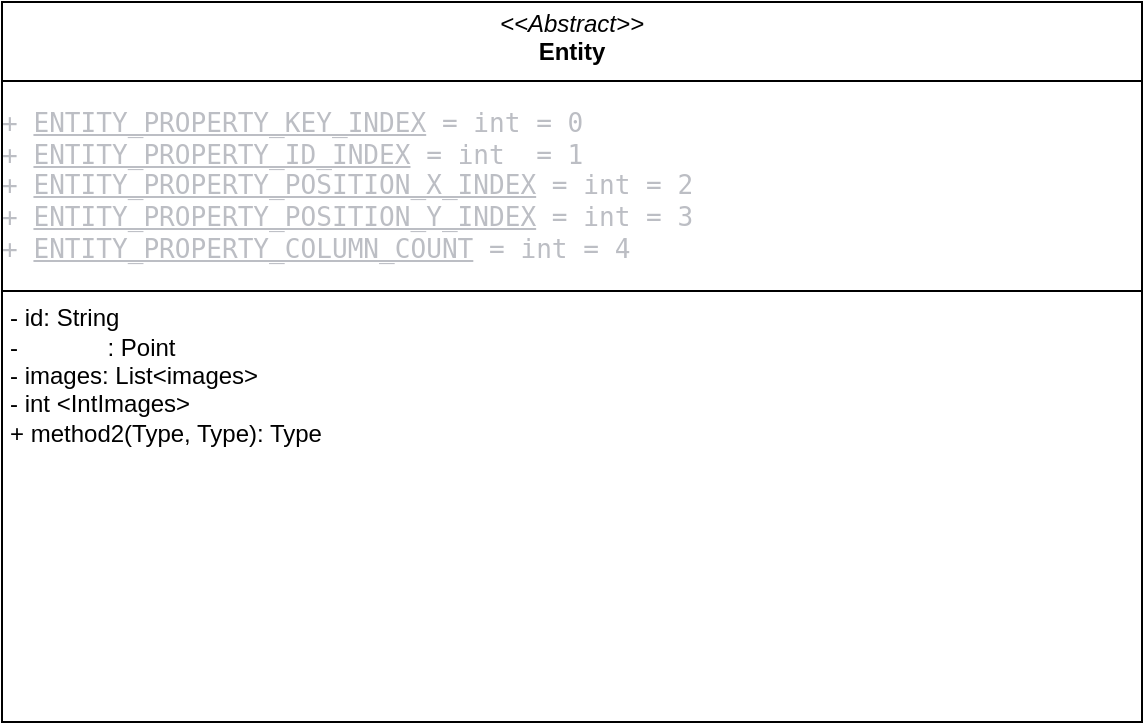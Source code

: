 <mxfile version="28.2.7">
  <diagram name="Page-1" id="qTB5eSI1FVin8D2gGtvA">
    <mxGraphModel dx="1016" dy="616" grid="1" gridSize="10" guides="1" tooltips="1" connect="1" arrows="1" fold="1" page="1" pageScale="1" pageWidth="850" pageHeight="1100" math="0" shadow="0">
      <root>
        <mxCell id="0" />
        <mxCell id="1" parent="0" />
        <mxCell id="ZIhCsaq1mVmUa6ejXg43-10" value="&lt;p style=&quot;margin:0px;margin-top:4px;text-align:center;&quot;&gt;&lt;span style=&quot;color: light-dark(rgb(0, 0, 0), rgb(255, 255, 255)); background-color: light-dark(#ffffff, var(--ge-dark-color, #121212));&quot;&gt;&lt;i&gt;&amp;lt;&amp;lt;Abstract&amp;gt;&amp;gt;&lt;/i&gt;&lt;br&gt;&lt;b&gt;Entity&lt;/b&gt;&lt;/span&gt;&lt;/p&gt;&lt;hr size=&quot;1&quot; style=&quot;border-style:solid;&quot;&gt;&lt;div&gt;&lt;pre style=&quot;font-family: &amp;quot;JetBrains Mono&amp;quot;, monospace; font-size: 9.8pt;&quot;&gt;&lt;span style=&quot;color: light-dark(rgb(188, 190, 196), rgb(255, 255, 255));&quot;&gt;+ &lt;u&gt;ENTITY_PROPERTY_KEY_INDEX&lt;/u&gt; = int = 0 &lt;br&gt;+ &lt;u&gt;ENTITY_PROPERTY_ID_INDEX&lt;/u&gt; = int  = 1&lt;br&gt;+ &lt;u&gt;ENTITY_PROPERTY_POSITION_X_INDEX&lt;/u&gt; = int = 2 &lt;br&gt;+ &lt;u&gt;ENTITY_PROPERTY_POSITION_Y_INDEX&lt;/u&gt; = int = 3 &lt;br&gt;+ &lt;u&gt;ENTITY_PROPERTY_COLUMN_COUNT&lt;/u&gt; = int = 4 &lt;/span&gt;&lt;/pre&gt;&lt;/div&gt;&lt;hr size=&quot;1&quot; style=&quot;border-style:solid;&quot;&gt;&lt;p style=&quot;margin:0px;margin-left:4px;&quot;&gt;&lt;span style=&quot;color: light-dark(rgb(0, 0, 0), rgb(255, 255, 255)); background-color: light-dark(#ffffff, var(--ge-dark-color, #121212));&quot;&gt;- id: String&amp;nbsp;&lt;/span&gt;&lt;/p&gt;&lt;p style=&quot;margin:0px;margin-left:4px;&quot;&gt;&lt;span&gt;- &lt;font&gt;&lt;span style=&quot;caret-color: rgb(255, 255, 255);&quot;&gt;&lt;span style=&quot;color: light-dark(transparent, rgb(255, 255, 255));&quot;&gt;position&lt;/span&gt;: Point&amp;nbsp;&lt;/span&gt;&lt;/font&gt;&lt;/span&gt;&lt;/p&gt;&lt;p style=&quot;margin:0px;margin-left:4px;&quot;&gt;&lt;span style=&quot;background-color: light-dark(#ffffff, var(--ge-dark-color, #121212));&quot;&gt;- images: List&amp;lt;images&amp;gt;&amp;nbsp;&lt;/span&gt;&lt;/p&gt;&lt;p style=&quot;margin:0px;margin-left:4px;&quot;&gt;&lt;span style=&quot;background-color: light-dark(#ffffff, var(--ge-dark-color, #121212));&quot;&gt;- int &amp;lt;IntImages&amp;gt;&amp;nbsp;&lt;br&gt;+ method2(Type, Type): Type&lt;/span&gt;&lt;/p&gt;" style="verticalAlign=top;align=left;overflow=fill;html=1;whiteSpace=wrap;" parent="1" vertex="1">
          <mxGeometry x="40" y="40" width="570" height="360" as="geometry" />
        </mxCell>
      </root>
    </mxGraphModel>
  </diagram>
</mxfile>
